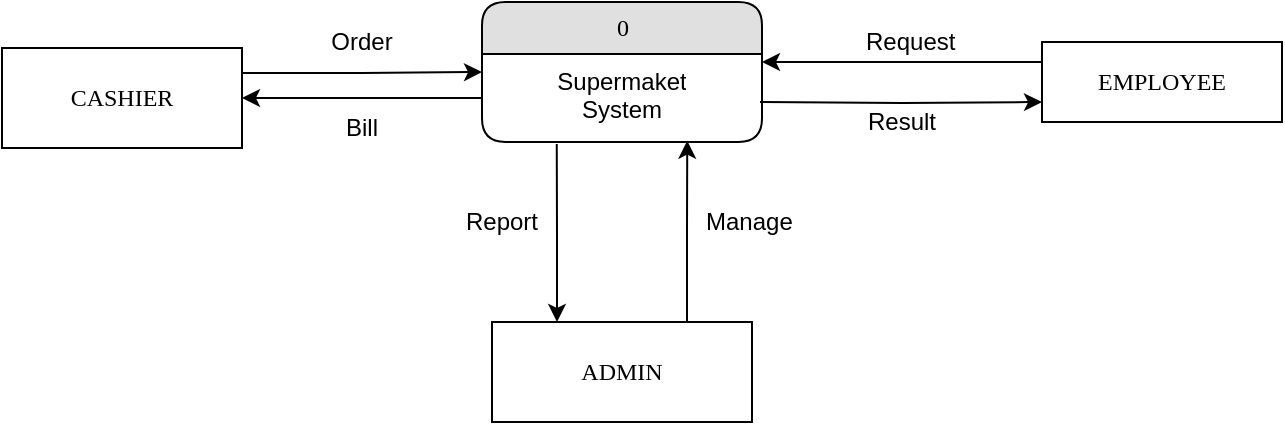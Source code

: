 <mxfile version="14.6.13" type="device"><diagram name="Page-1" id="52a04d89-c75d-2922-d76d-85b35f80e030"><mxGraphModel dx="852" dy="1344" grid="1" gridSize="10" guides="1" tooltips="1" connect="1" arrows="1" fold="1" page="1" pageScale="1" pageWidth="1100" pageHeight="850" background="#ffffff" math="0" shadow="0"><root><mxCell id="0"/><mxCell id="1" parent="0"/><mxCell id="b0PAkGBUIt9ox57qqCE9-41" style="edgeStyle=orthogonalEdgeStyle;rounded=0;orthogonalLoop=1;jettySize=auto;html=1;entryX=1;entryY=0.091;entryDx=0;entryDy=0;entryPerimeter=0;exitX=0;exitY=0.25;exitDx=0;exitDy=0;" parent="1" source="b0PAkGBUIt9ox57qqCE9-2" target="b0PAkGBUIt9ox57qqCE9-16" edge="1"><mxGeometry relative="1" as="geometry"><mxPoint x="630" y="-320" as="targetPoint"/></mxGeometry></mxCell><mxCell id="b0PAkGBUIt9ox57qqCE9-2" value="EMPLOYEE" style="whiteSpace=wrap;html=1;rounded=0;shadow=0;comic=0;labelBackgroundColor=none;strokeWidth=1;fontFamily=Verdana;fontSize=12;align=center;" parent="1" vertex="1"><mxGeometry x="740" y="-330" width="120" height="40" as="geometry"/></mxCell><mxCell id="b0PAkGBUIt9ox57qqCE9-18" style="edgeStyle=orthogonalEdgeStyle;rounded=0;orthogonalLoop=1;jettySize=auto;html=1;exitX=1;exitY=0.25;exitDx=0;exitDy=0;" parent="1" source="b0PAkGBUIt9ox57qqCE9-10" target="b0PAkGBUIt9ox57qqCE9-15" edge="1"><mxGeometry relative="1" as="geometry"/></mxCell><mxCell id="b0PAkGBUIt9ox57qqCE9-10" value="CASHIER" style="whiteSpace=wrap;html=1;rounded=0;shadow=0;comic=0;labelBackgroundColor=none;strokeWidth=1;fontFamily=Verdana;fontSize=12;align=center;" parent="1" vertex="1"><mxGeometry x="220" y="-327" width="120" height="50" as="geometry"/></mxCell><mxCell id="b0PAkGBUIt9ox57qqCE9-15" value="0" style="swimlane;html=1;fontStyle=0;childLayout=stackLayout;horizontal=1;startSize=26;fillColor=#e0e0e0;horizontalStack=0;resizeParent=1;resizeLast=0;collapsible=1;marginBottom=0;swimlaneFillColor=#ffffff;align=center;rounded=1;shadow=0;comic=0;labelBackgroundColor=none;strokeWidth=1;fontFamily=Verdana;fontSize=12" parent="1" vertex="1"><mxGeometry x="460" y="-350" width="140" height="70" as="geometry"/></mxCell><mxCell id="b0PAkGBUIt9ox57qqCE9-16" value="Supermaket&lt;br&gt;System" style="text;html=1;strokeColor=none;fillColor=none;spacingLeft=4;spacingRight=4;whiteSpace=wrap;overflow=hidden;rotatable=0;points=[[0,0.5],[1,0.5]];portConstraint=eastwest;align=center;" parent="b0PAkGBUIt9ox57qqCE9-15" vertex="1"><mxGeometry y="26" width="140" height="44" as="geometry"/></mxCell><mxCell id="b0PAkGBUIt9ox57qqCE9-19" value="Order" style="text;html=1;strokeColor=none;fillColor=none;align=center;verticalAlign=middle;whiteSpace=wrap;rounded=0;" parent="1" vertex="1"><mxGeometry x="380" y="-340" width="40" height="20" as="geometry"/></mxCell><mxCell id="b0PAkGBUIt9ox57qqCE9-22" value="Bill" style="text;html=1;strokeColor=none;fillColor=none;align=center;verticalAlign=middle;whiteSpace=wrap;rounded=0;" parent="1" vertex="1"><mxGeometry x="380" y="-297" width="40" height="20" as="geometry"/></mxCell><mxCell id="b0PAkGBUIt9ox57qqCE9-39" style="edgeStyle=orthogonalEdgeStyle;rounded=0;orthogonalLoop=1;jettySize=auto;html=1;entryX=0;entryY=0.75;entryDx=0;entryDy=0;" parent="1" target="b0PAkGBUIt9ox57qqCE9-2" edge="1"><mxGeometry relative="1" as="geometry"><mxPoint x="599" y="-300" as="sourcePoint"/></mxGeometry></mxCell><mxCell id="S7vxzIWSWTIEKe0qoc2Q-2" style="edgeStyle=orthogonalEdgeStyle;rounded=0;orthogonalLoop=1;jettySize=auto;html=1;entryX=1;entryY=0.5;entryDx=0;entryDy=0;startArrow=none;startFill=0;endArrow=classic;endFill=1;" parent="1" source="b0PAkGBUIt9ox57qqCE9-16" target="b0PAkGBUIt9ox57qqCE9-10" edge="1"><mxGeometry relative="1" as="geometry"/></mxCell><mxCell id="S7vxzIWSWTIEKe0qoc2Q-13" style="edgeStyle=orthogonalEdgeStyle;rounded=0;orthogonalLoop=1;jettySize=auto;html=1;entryX=0.733;entryY=0.985;entryDx=0;entryDy=0;entryPerimeter=0;startArrow=none;startFill=0;endArrow=classic;endFill=1;exitX=0.75;exitY=0;exitDx=0;exitDy=0;" parent="1" source="S7vxzIWSWTIEKe0qoc2Q-3" target="b0PAkGBUIt9ox57qqCE9-16" edge="1"><mxGeometry relative="1" as="geometry"/></mxCell><mxCell id="S7vxzIWSWTIEKe0qoc2Q-14" style="edgeStyle=orthogonalEdgeStyle;rounded=0;orthogonalLoop=1;jettySize=auto;html=1;entryX=0.267;entryY=1.023;entryDx=0;entryDy=0;entryPerimeter=0;startArrow=classic;startFill=1;endArrow=none;endFill=0;exitX=0.25;exitY=0;exitDx=0;exitDy=0;" parent="1" source="S7vxzIWSWTIEKe0qoc2Q-3" target="b0PAkGBUIt9ox57qqCE9-16" edge="1"><mxGeometry relative="1" as="geometry"/></mxCell><mxCell id="S7vxzIWSWTIEKe0qoc2Q-3" value="ADMIN" style="whiteSpace=wrap;html=1;rounded=0;shadow=0;comic=0;labelBackgroundColor=none;strokeWidth=1;fontFamily=Verdana;fontSize=12;align=center;" parent="1" vertex="1"><mxGeometry x="465" y="-190" width="130" height="50" as="geometry"/></mxCell><mxCell id="S7vxzIWSWTIEKe0qoc2Q-7" value="Request" style="text;html=1;strokeColor=none;fillColor=none;align=left;verticalAlign=middle;whiteSpace=wrap;rounded=0;" parent="1" vertex="1"><mxGeometry x="650" y="-340" width="40" height="20" as="geometry"/></mxCell><mxCell id="S7vxzIWSWTIEKe0qoc2Q-8" value="Result" style="text;html=1;strokeColor=none;fillColor=none;align=center;verticalAlign=middle;whiteSpace=wrap;rounded=0;" parent="1" vertex="1"><mxGeometry x="650" y="-300" width="40" height="20" as="geometry"/></mxCell><mxCell id="S7vxzIWSWTIEKe0qoc2Q-9" value="Report" style="text;html=1;strokeColor=none;fillColor=none;align=center;verticalAlign=middle;whiteSpace=wrap;rounded=0;" parent="1" vertex="1"><mxGeometry x="450" y="-250" width="40" height="20" as="geometry"/></mxCell><mxCell id="S7vxzIWSWTIEKe0qoc2Q-11" value="Manage" style="text;html=1;strokeColor=none;fillColor=none;align=left;verticalAlign=middle;whiteSpace=wrap;rounded=0;" parent="1" vertex="1"><mxGeometry x="570" y="-250" width="40" height="20" as="geometry"/></mxCell></root></mxGraphModel></diagram></mxfile>
